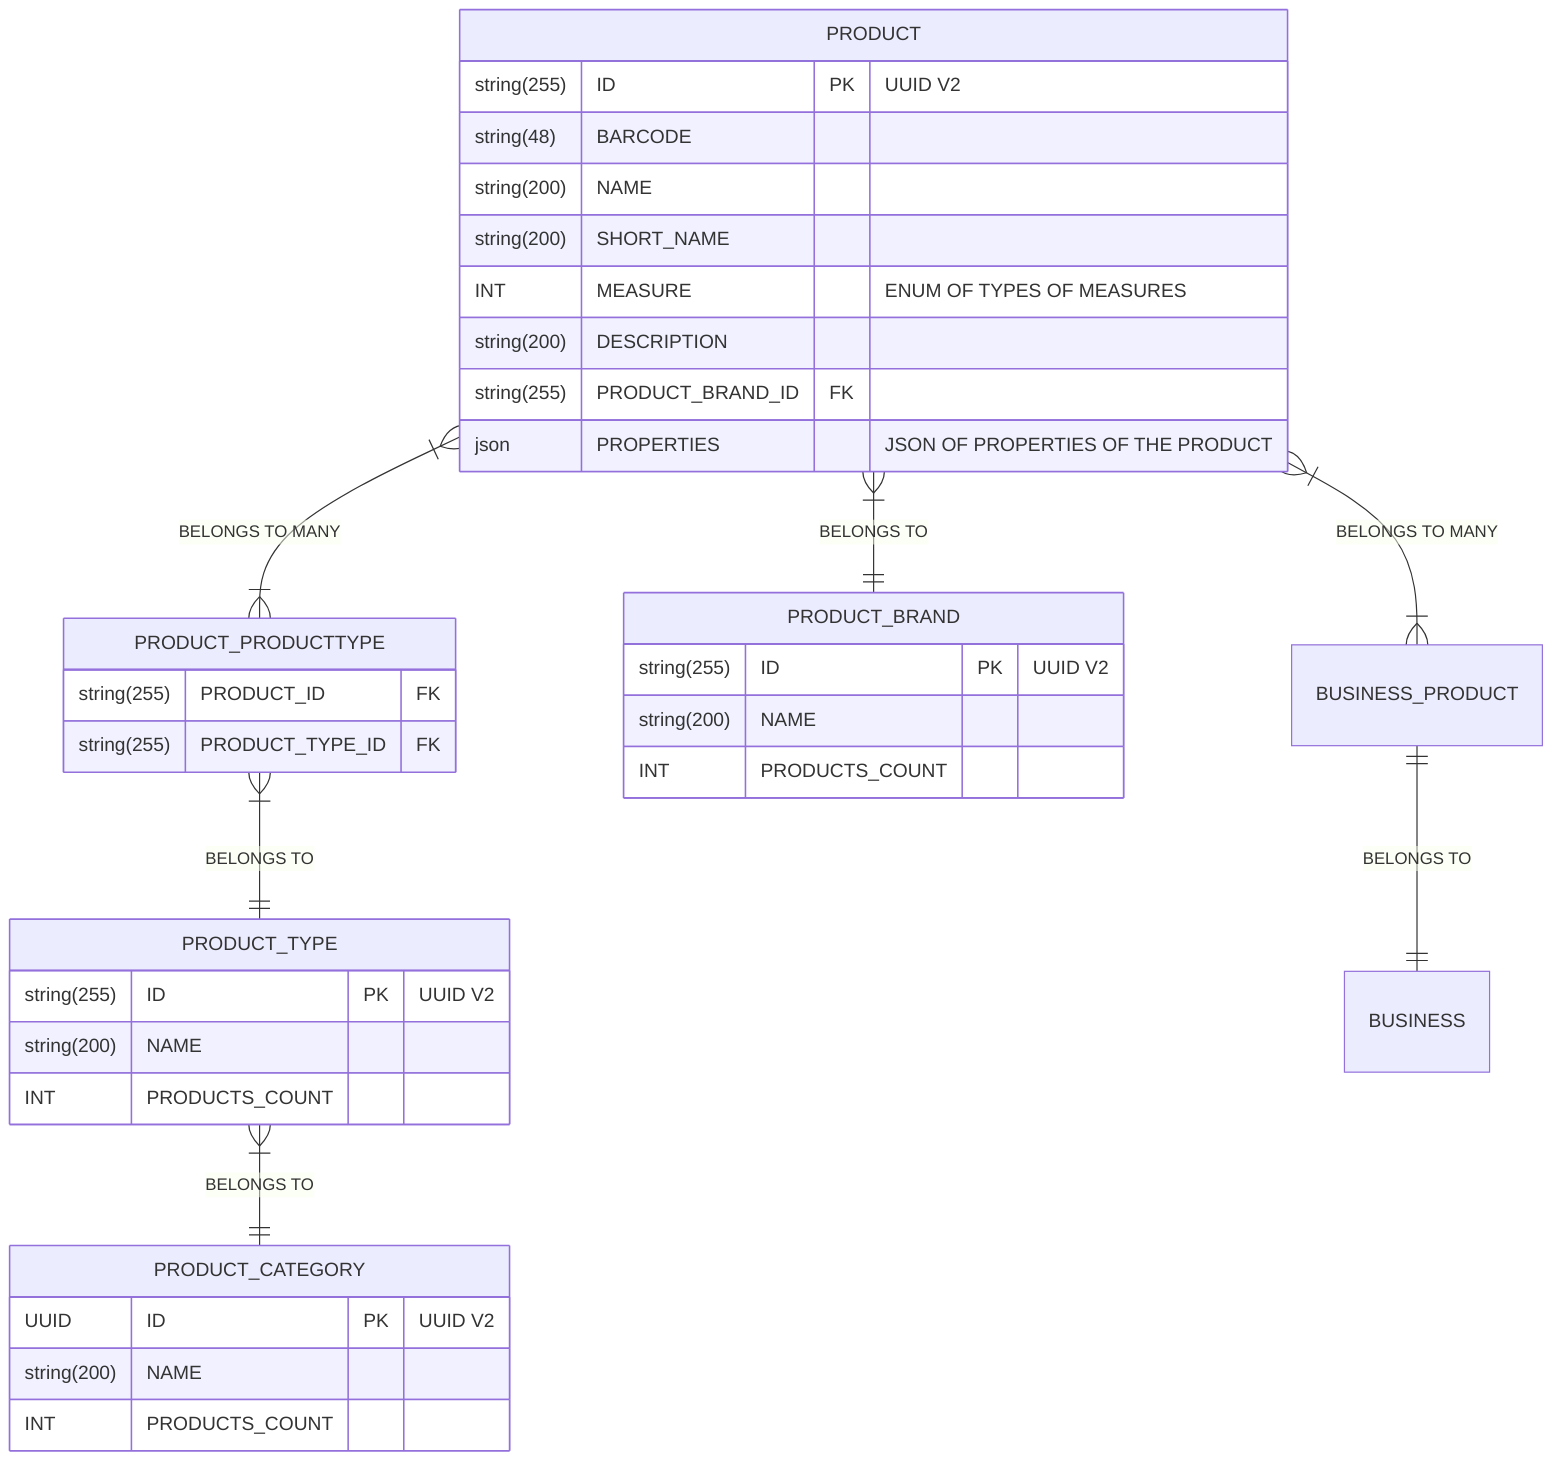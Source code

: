 erDiagram
    PRODUCT {
        string(255) ID PK "UUID V2"
        string(48)  BARCODE
        string(200) NAME
        string(200) SHORT_NAME
        INT         MEASURE "ENUM OF TYPES OF MEASURES"
        string(200) DESCRIPTION
        string(255) PRODUCT_BRAND_ID FK
        json        PROPERTIES "JSON OF PROPERTIES OF THE PRODUCT"
    }

    PRODUCT_TYPE {
        string(255) ID PK "UUID V2"
        string(200) NAME
        INT         PRODUCTS_COUNT
    }

    PRODUCT_PRODUCTTYPE {
        string(255) PRODUCT_ID FK
        string(255) PRODUCT_TYPE_ID FK
    }

    PRODUCT_BRAND {
        string(255) ID PK "UUID V2"
        string(200) NAME
        INT         PRODUCTS_COUNT
    }

    PRODUCT_CATEGORY {
        UUID        ID PK "UUID V2"
        string(200) NAME
        INT         PRODUCTS_COUNT
    }

    PRODUCT one or more to one or more PRODUCT_PRODUCTTYPE : "BELONGS TO MANY"
    PRODUCT_PRODUCTTYPE one or more to only one PRODUCT_TYPE : "BELONGS TO"
    PRODUCT_TYPE one or more to only one PRODUCT_CATEGORY : "BELONGS TO"
    BUSINESS_PRODUCT only one to only one BUSINESS : "BELONGS TO"
    PRODUCT one or more to only one PRODUCT_BRAND : "BELONGS TO"
    PRODUCT one or more to one or more BUSINESS_PRODUCT : "BELONGS TO MANY"